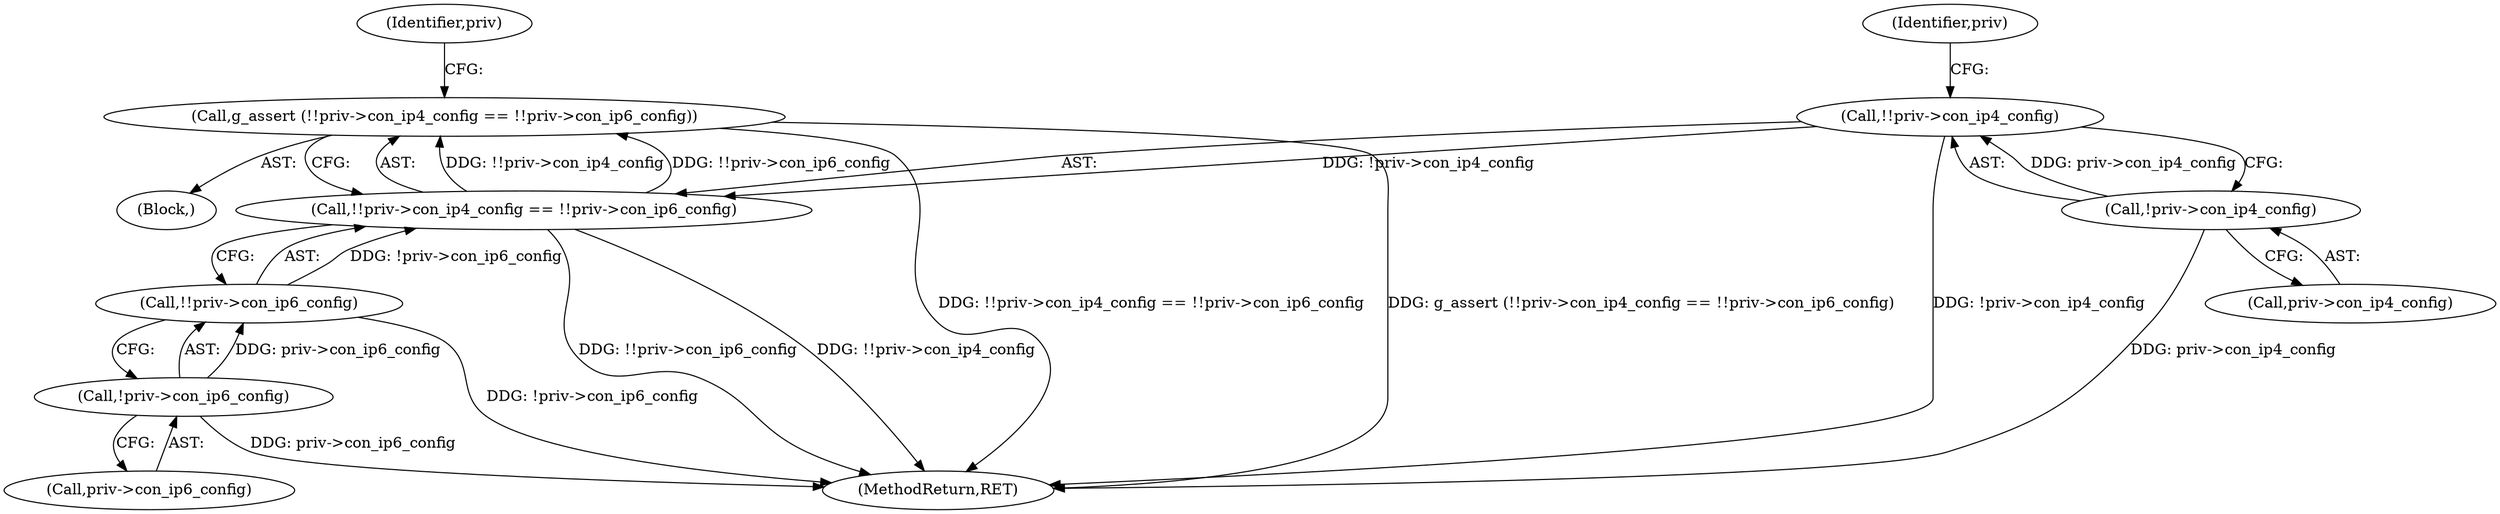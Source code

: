 digraph "0_NetworkManager_d5fc88e573fa58b93034b04d35a2454f5d28cad9@API" {
"1004614" [label="(Call,g_assert (!!priv->con_ip4_config == !!priv->con_ip6_config))"];
"1004615" [label="(Call,!!priv->con_ip4_config == !!priv->con_ip6_config)"];
"1004616" [label="(Call,!!priv->con_ip4_config)"];
"1004617" [label="(Call,!priv->con_ip4_config)"];
"1004621" [label="(Call,!!priv->con_ip6_config)"];
"1004622" [label="(Call,!priv->con_ip6_config)"];
"1004616" [label="(Call,!!priv->con_ip4_config)"];
"1004602" [label="(Block,)"];
"1004618" [label="(Call,priv->con_ip4_config)"];
"1004623" [label="(Call,priv->con_ip6_config)"];
"1004615" [label="(Call,!!priv->con_ip4_config == !!priv->con_ip6_config)"];
"1004624" [label="(Identifier,priv)"];
"1007368" [label="(MethodReturn,RET)"];
"1004621" [label="(Call,!!priv->con_ip6_config)"];
"1004622" [label="(Call,!priv->con_ip6_config)"];
"1004628" [label="(Identifier,priv)"];
"1004614" [label="(Call,g_assert (!!priv->con_ip4_config == !!priv->con_ip6_config))"];
"1004617" [label="(Call,!priv->con_ip4_config)"];
"1004614" -> "1004602"  [label="AST: "];
"1004614" -> "1004615"  [label="CFG: "];
"1004615" -> "1004614"  [label="AST: "];
"1004628" -> "1004614"  [label="CFG: "];
"1004614" -> "1007368"  [label="DDG: !!priv->con_ip4_config == !!priv->con_ip6_config"];
"1004614" -> "1007368"  [label="DDG: g_assert (!!priv->con_ip4_config == !!priv->con_ip6_config)"];
"1004615" -> "1004614"  [label="DDG: !!priv->con_ip4_config"];
"1004615" -> "1004614"  [label="DDG: !!priv->con_ip6_config"];
"1004615" -> "1004621"  [label="CFG: "];
"1004616" -> "1004615"  [label="AST: "];
"1004621" -> "1004615"  [label="AST: "];
"1004615" -> "1007368"  [label="DDG: !!priv->con_ip6_config"];
"1004615" -> "1007368"  [label="DDG: !!priv->con_ip4_config"];
"1004616" -> "1004615"  [label="DDG: !priv->con_ip4_config"];
"1004621" -> "1004615"  [label="DDG: !priv->con_ip6_config"];
"1004616" -> "1004617"  [label="CFG: "];
"1004617" -> "1004616"  [label="AST: "];
"1004624" -> "1004616"  [label="CFG: "];
"1004616" -> "1007368"  [label="DDG: !priv->con_ip4_config"];
"1004617" -> "1004616"  [label="DDG: priv->con_ip4_config"];
"1004617" -> "1004618"  [label="CFG: "];
"1004618" -> "1004617"  [label="AST: "];
"1004617" -> "1007368"  [label="DDG: priv->con_ip4_config"];
"1004621" -> "1004622"  [label="CFG: "];
"1004622" -> "1004621"  [label="AST: "];
"1004621" -> "1007368"  [label="DDG: !priv->con_ip6_config"];
"1004622" -> "1004621"  [label="DDG: priv->con_ip6_config"];
"1004622" -> "1004623"  [label="CFG: "];
"1004623" -> "1004622"  [label="AST: "];
"1004622" -> "1007368"  [label="DDG: priv->con_ip6_config"];
}
